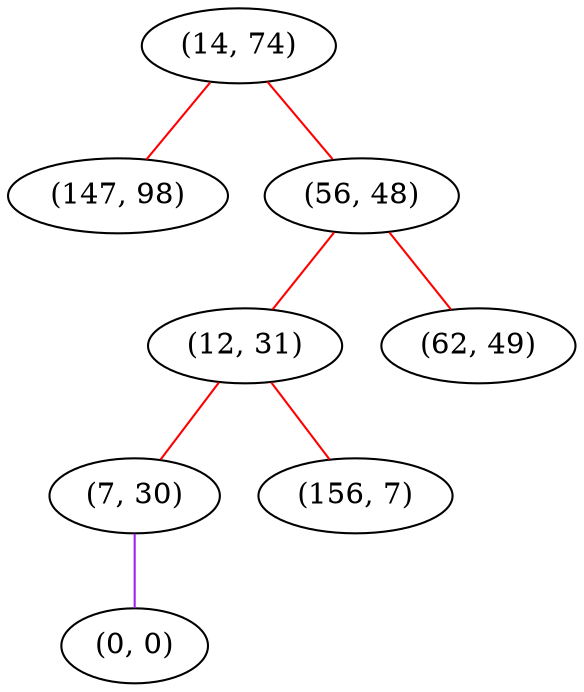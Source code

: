 graph "" {
"(14, 74)";
"(147, 98)";
"(56, 48)";
"(12, 31)";
"(62, 49)";
"(7, 30)";
"(0, 0)";
"(156, 7)";
"(14, 74)" -- "(147, 98)"  [color=red, key=0, weight=1];
"(14, 74)" -- "(56, 48)"  [color=red, key=0, weight=1];
"(56, 48)" -- "(12, 31)"  [color=red, key=0, weight=1];
"(56, 48)" -- "(62, 49)"  [color=red, key=0, weight=1];
"(12, 31)" -- "(7, 30)"  [color=red, key=0, weight=1];
"(12, 31)" -- "(156, 7)"  [color=red, key=0, weight=1];
"(7, 30)" -- "(0, 0)"  [color=purple, key=0, weight=4];
}
